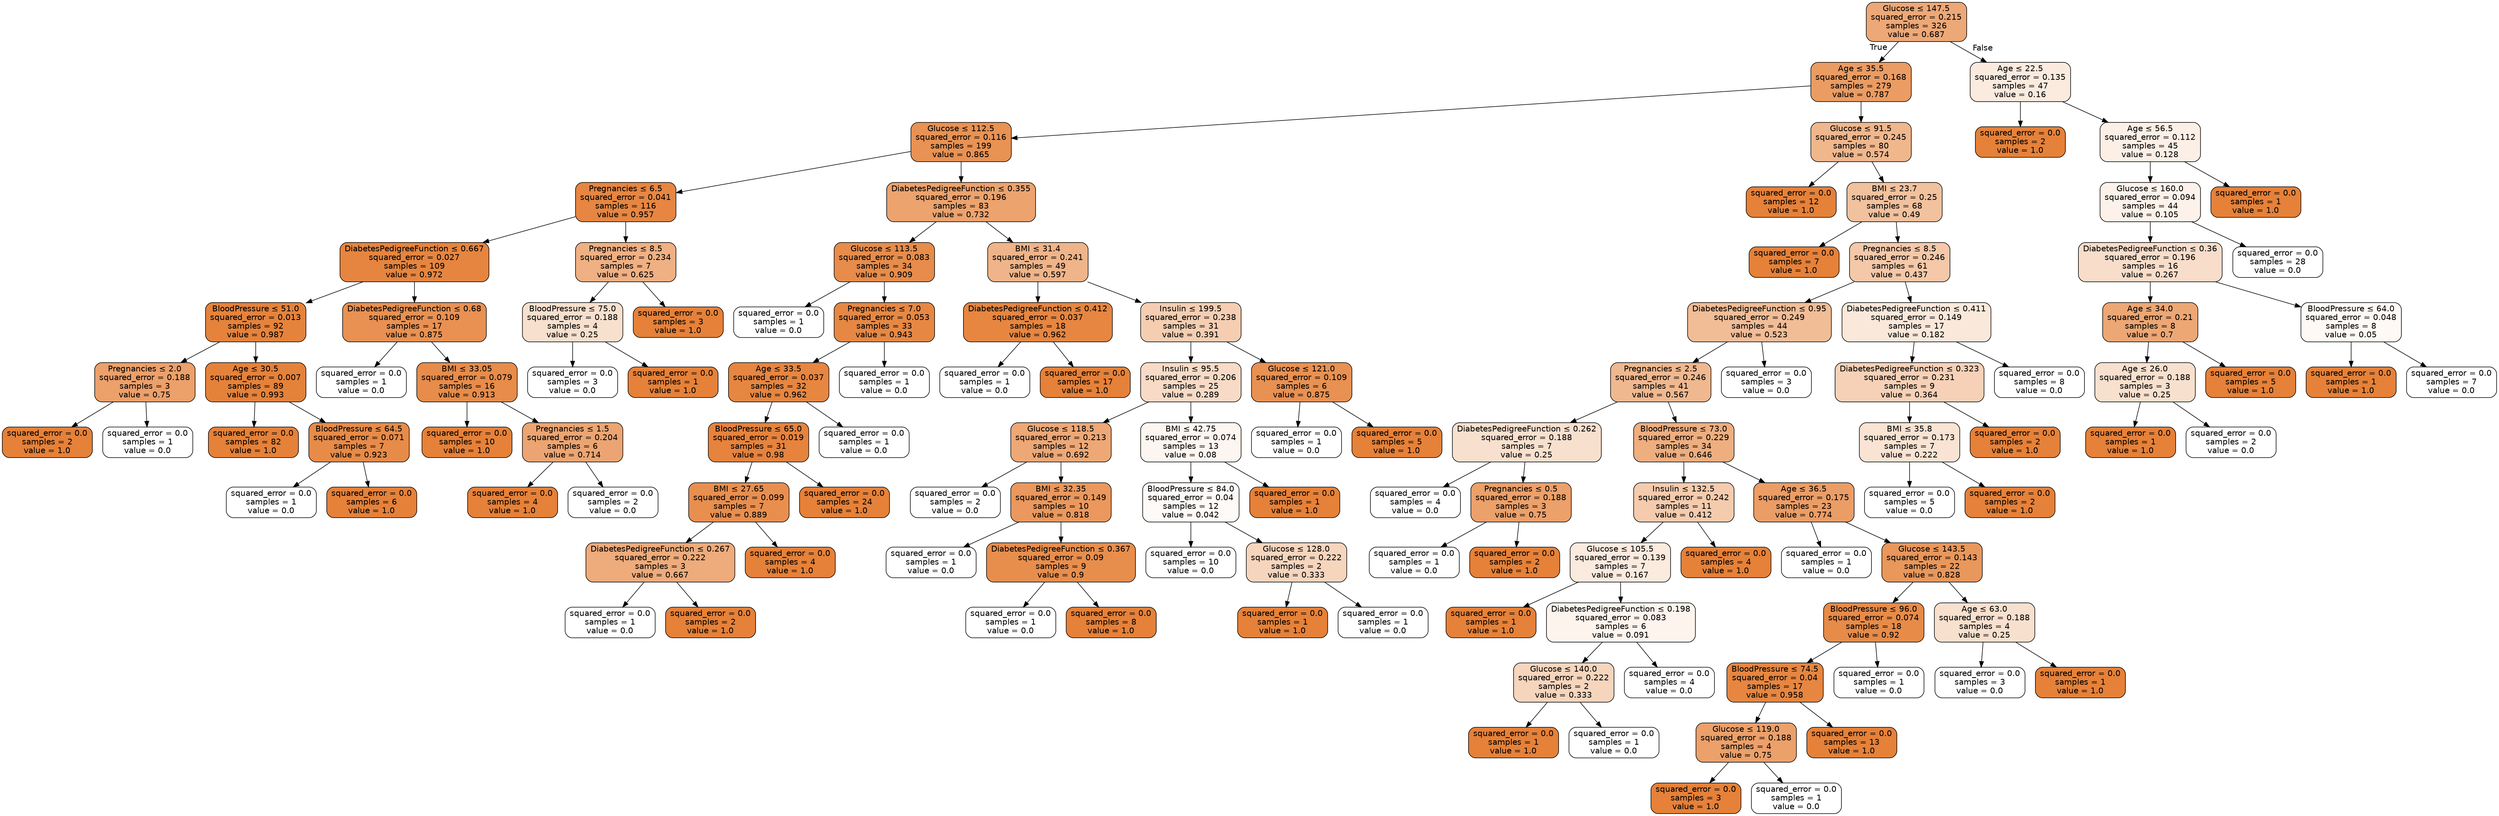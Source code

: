 digraph Tree {
node [shape=box, style="filled, rounded", color="black", fontname="helvetica"] ;
edge [fontname="helvetica"] ;
0 [label=<Glucose &le; 147.5<br/>squared_error = 0.215<br/>samples = 326<br/>value = 0.687>, fillcolor="#eda877"] ;
1 [label=<Age &le; 35.5<br/>squared_error = 0.168<br/>samples = 279<br/>value = 0.787>, fillcolor="#eb9c63"] ;
0 -> 1 [labeldistance=2.5, labelangle=45, headlabel="True"] ;
2 [label=<Glucose &le; 112.5<br/>squared_error = 0.116<br/>samples = 199<br/>value = 0.865>, fillcolor="#e89254"] ;
1 -> 2 ;
3 [label=<Pregnancies &le; 6.5<br/>squared_error = 0.041<br/>samples = 116<br/>value = 0.957>, fillcolor="#e68642"] ;
2 -> 3 ;
4 [label=<DiabetesPedigreeFunction &le; 0.667<br/>squared_error = 0.027<br/>samples = 109<br/>value = 0.972>, fillcolor="#e6853f"] ;
3 -> 4 ;
5 [label=<BloodPressure &le; 51.0<br/>squared_error = 0.013<br/>samples = 92<br/>value = 0.987>, fillcolor="#e5833c"] ;
4 -> 5 ;
6 [label=<Pregnancies &le; 2.0<br/>squared_error = 0.188<br/>samples = 3<br/>value = 0.75>, fillcolor="#eca06a"] ;
5 -> 6 ;
7 [label=<squared_error = 0.0<br/>samples = 2<br/>value = 1.0>, fillcolor="#e58139"] ;
6 -> 7 ;
8 [label=<squared_error = 0.0<br/>samples = 1<br/>value = 0.0>, fillcolor="#ffffff"] ;
6 -> 8 ;
9 [label=<Age &le; 30.5<br/>squared_error = 0.007<br/>samples = 89<br/>value = 0.993>, fillcolor="#e5823a"] ;
5 -> 9 ;
10 [label=<squared_error = 0.0<br/>samples = 82<br/>value = 1.0>, fillcolor="#e58139"] ;
9 -> 10 ;
11 [label=<BloodPressure &le; 64.5<br/>squared_error = 0.071<br/>samples = 7<br/>value = 0.923>, fillcolor="#e78b48"] ;
9 -> 11 ;
12 [label=<squared_error = 0.0<br/>samples = 1<br/>value = 0.0>, fillcolor="#ffffff"] ;
11 -> 12 ;
13 [label=<squared_error = 0.0<br/>samples = 6<br/>value = 1.0>, fillcolor="#e58139"] ;
11 -> 13 ;
14 [label=<DiabetesPedigreeFunction &le; 0.68<br/>squared_error = 0.109<br/>samples = 17<br/>value = 0.875>, fillcolor="#e89152"] ;
4 -> 14 ;
15 [label=<squared_error = 0.0<br/>samples = 1<br/>value = 0.0>, fillcolor="#ffffff"] ;
14 -> 15 ;
16 [label=<BMI &le; 33.05<br/>squared_error = 0.079<br/>samples = 16<br/>value = 0.913>, fillcolor="#e78c4a"] ;
14 -> 16 ;
17 [label=<squared_error = 0.0<br/>samples = 10<br/>value = 1.0>, fillcolor="#e58139"] ;
16 -> 17 ;
18 [label=<Pregnancies &le; 1.5<br/>squared_error = 0.204<br/>samples = 6<br/>value = 0.714>, fillcolor="#eca572"] ;
16 -> 18 ;
19 [label=<squared_error = 0.0<br/>samples = 4<br/>value = 1.0>, fillcolor="#e58139"] ;
18 -> 19 ;
20 [label=<squared_error = 0.0<br/>samples = 2<br/>value = 0.0>, fillcolor="#ffffff"] ;
18 -> 20 ;
21 [label=<Pregnancies &le; 8.5<br/>squared_error = 0.234<br/>samples = 7<br/>value = 0.625>, fillcolor="#efb083"] ;
3 -> 21 ;
22 [label=<BloodPressure &le; 75.0<br/>squared_error = 0.188<br/>samples = 4<br/>value = 0.25>, fillcolor="#f8e0ce"] ;
21 -> 22 ;
23 [label=<squared_error = 0.0<br/>samples = 3<br/>value = 0.0>, fillcolor="#ffffff"] ;
22 -> 23 ;
24 [label=<squared_error = 0.0<br/>samples = 1<br/>value = 1.0>, fillcolor="#e58139"] ;
22 -> 24 ;
25 [label=<squared_error = 0.0<br/>samples = 3<br/>value = 1.0>, fillcolor="#e58139"] ;
21 -> 25 ;
26 [label=<DiabetesPedigreeFunction &le; 0.355<br/>squared_error = 0.196<br/>samples = 83<br/>value = 0.732>, fillcolor="#eca36e"] ;
2 -> 26 ;
27 [label=<Glucose &le; 113.5<br/>squared_error = 0.083<br/>samples = 34<br/>value = 0.909>, fillcolor="#e78c4b"] ;
26 -> 27 ;
28 [label=<squared_error = 0.0<br/>samples = 1<br/>value = 0.0>, fillcolor="#ffffff"] ;
27 -> 28 ;
29 [label=<Pregnancies &le; 7.0<br/>squared_error = 0.053<br/>samples = 33<br/>value = 0.943>, fillcolor="#e68844"] ;
27 -> 29 ;
30 [label=<Age &le; 33.5<br/>squared_error = 0.037<br/>samples = 32<br/>value = 0.962>, fillcolor="#e68641"] ;
29 -> 30 ;
31 [label=<BloodPressure &le; 65.0<br/>squared_error = 0.019<br/>samples = 31<br/>value = 0.98>, fillcolor="#e6833d"] ;
30 -> 31 ;
32 [label=<BMI &le; 27.65<br/>squared_error = 0.099<br/>samples = 7<br/>value = 0.889>, fillcolor="#e88f4f"] ;
31 -> 32 ;
33 [label=<DiabetesPedigreeFunction &le; 0.267<br/>squared_error = 0.222<br/>samples = 3<br/>value = 0.667>, fillcolor="#eeab7b"] ;
32 -> 33 ;
34 [label=<squared_error = 0.0<br/>samples = 1<br/>value = 0.0>, fillcolor="#ffffff"] ;
33 -> 34 ;
35 [label=<squared_error = 0.0<br/>samples = 2<br/>value = 1.0>, fillcolor="#e58139"] ;
33 -> 35 ;
36 [label=<squared_error = 0.0<br/>samples = 4<br/>value = 1.0>, fillcolor="#e58139"] ;
32 -> 36 ;
37 [label=<squared_error = 0.0<br/>samples = 24<br/>value = 1.0>, fillcolor="#e58139"] ;
31 -> 37 ;
38 [label=<squared_error = 0.0<br/>samples = 1<br/>value = 0.0>, fillcolor="#ffffff"] ;
30 -> 38 ;
39 [label=<squared_error = 0.0<br/>samples = 1<br/>value = 0.0>, fillcolor="#ffffff"] ;
29 -> 39 ;
40 [label=<BMI &le; 31.4<br/>squared_error = 0.241<br/>samples = 49<br/>value = 0.597>, fillcolor="#efb489"] ;
26 -> 40 ;
41 [label=<DiabetesPedigreeFunction &le; 0.412<br/>squared_error = 0.037<br/>samples = 18<br/>value = 0.962>, fillcolor="#e68641"] ;
40 -> 41 ;
42 [label=<squared_error = 0.0<br/>samples = 1<br/>value = 0.0>, fillcolor="#ffffff"] ;
41 -> 42 ;
43 [label=<squared_error = 0.0<br/>samples = 17<br/>value = 1.0>, fillcolor="#e58139"] ;
41 -> 43 ;
44 [label=<Insulin &le; 199.5<br/>squared_error = 0.238<br/>samples = 31<br/>value = 0.391>, fillcolor="#f5ceb2"] ;
40 -> 44 ;
45 [label=<Insulin &le; 95.5<br/>squared_error = 0.206<br/>samples = 25<br/>value = 0.289>, fillcolor="#f7dbc6"] ;
44 -> 45 ;
46 [label=<Glucose &le; 118.5<br/>squared_error = 0.213<br/>samples = 12<br/>value = 0.692>, fillcolor="#eda876"] ;
45 -> 46 ;
47 [label=<squared_error = 0.0<br/>samples = 2<br/>value = 0.0>, fillcolor="#ffffff"] ;
46 -> 47 ;
48 [label=<BMI &le; 32.35<br/>squared_error = 0.149<br/>samples = 10<br/>value = 0.818>, fillcolor="#ea985d"] ;
46 -> 48 ;
49 [label=<squared_error = 0.0<br/>samples = 1<br/>value = 0.0>, fillcolor="#ffffff"] ;
48 -> 49 ;
50 [label=<DiabetesPedigreeFunction &le; 0.367<br/>squared_error = 0.09<br/>samples = 9<br/>value = 0.9>, fillcolor="#e88e4d"] ;
48 -> 50 ;
51 [label=<squared_error = 0.0<br/>samples = 1<br/>value = 0.0>, fillcolor="#ffffff"] ;
50 -> 51 ;
52 [label=<squared_error = 0.0<br/>samples = 8<br/>value = 1.0>, fillcolor="#e58139"] ;
50 -> 52 ;
53 [label=<BMI &le; 42.75<br/>squared_error = 0.074<br/>samples = 13<br/>value = 0.08>, fillcolor="#fdf5ef"] ;
45 -> 53 ;
54 [label=<BloodPressure &le; 84.0<br/>squared_error = 0.04<br/>samples = 12<br/>value = 0.042>, fillcolor="#fefaf7"] ;
53 -> 54 ;
55 [label=<squared_error = 0.0<br/>samples = 10<br/>value = 0.0>, fillcolor="#ffffff"] ;
54 -> 55 ;
56 [label=<Glucose &le; 128.0<br/>squared_error = 0.222<br/>samples = 2<br/>value = 0.333>, fillcolor="#f6d5bd"] ;
54 -> 56 ;
57 [label=<squared_error = 0.0<br/>samples = 1<br/>value = 1.0>, fillcolor="#e58139"] ;
56 -> 57 ;
58 [label=<squared_error = 0.0<br/>samples = 1<br/>value = 0.0>, fillcolor="#ffffff"] ;
56 -> 58 ;
59 [label=<squared_error = 0.0<br/>samples = 1<br/>value = 1.0>, fillcolor="#e58139"] ;
53 -> 59 ;
60 [label=<Glucose &le; 121.0<br/>squared_error = 0.109<br/>samples = 6<br/>value = 0.875>, fillcolor="#e89152"] ;
44 -> 60 ;
61 [label=<squared_error = 0.0<br/>samples = 1<br/>value = 0.0>, fillcolor="#ffffff"] ;
60 -> 61 ;
62 [label=<squared_error = 0.0<br/>samples = 5<br/>value = 1.0>, fillcolor="#e58139"] ;
60 -> 62 ;
63 [label=<Glucose &le; 91.5<br/>squared_error = 0.245<br/>samples = 80<br/>value = 0.574>, fillcolor="#f0b78d"] ;
1 -> 63 ;
64 [label=<squared_error = 0.0<br/>samples = 12<br/>value = 1.0>, fillcolor="#e58139"] ;
63 -> 64 ;
65 [label=<BMI &le; 23.7<br/>squared_error = 0.25<br/>samples = 68<br/>value = 0.49>, fillcolor="#f2c19e"] ;
63 -> 65 ;
66 [label=<squared_error = 0.0<br/>samples = 7<br/>value = 1.0>, fillcolor="#e58139"] ;
65 -> 66 ;
67 [label=<Pregnancies &le; 8.5<br/>squared_error = 0.246<br/>samples = 61<br/>value = 0.437>, fillcolor="#f4c8a9"] ;
65 -> 67 ;
68 [label=<DiabetesPedigreeFunction &le; 0.95<br/>squared_error = 0.249<br/>samples = 44<br/>value = 0.523>, fillcolor="#f1bd97"] ;
67 -> 68 ;
69 [label=<Pregnancies &le; 2.5<br/>squared_error = 0.246<br/>samples = 41<br/>value = 0.567>, fillcolor="#f0b88f"] ;
68 -> 69 ;
70 [label=<DiabetesPedigreeFunction &le; 0.262<br/>squared_error = 0.188<br/>samples = 7<br/>value = 0.25>, fillcolor="#f8e0ce"] ;
69 -> 70 ;
71 [label=<squared_error = 0.0<br/>samples = 4<br/>value = 0.0>, fillcolor="#ffffff"] ;
70 -> 71 ;
72 [label=<Pregnancies &le; 0.5<br/>squared_error = 0.188<br/>samples = 3<br/>value = 0.75>, fillcolor="#eca06a"] ;
70 -> 72 ;
73 [label=<squared_error = 0.0<br/>samples = 1<br/>value = 0.0>, fillcolor="#ffffff"] ;
72 -> 73 ;
74 [label=<squared_error = 0.0<br/>samples = 2<br/>value = 1.0>, fillcolor="#e58139"] ;
72 -> 74 ;
75 [label=<BloodPressure &le; 73.0<br/>squared_error = 0.229<br/>samples = 34<br/>value = 0.646>, fillcolor="#eeae7f"] ;
69 -> 75 ;
76 [label=<Insulin &le; 132.5<br/>squared_error = 0.242<br/>samples = 11<br/>value = 0.412>, fillcolor="#f4cbad"] ;
75 -> 76 ;
77 [label=<Glucose &le; 105.5<br/>squared_error = 0.139<br/>samples = 7<br/>value = 0.167>, fillcolor="#fbeade"] ;
76 -> 77 ;
78 [label=<squared_error = 0.0<br/>samples = 1<br/>value = 1.0>, fillcolor="#e58139"] ;
77 -> 78 ;
79 [label=<DiabetesPedigreeFunction &le; 0.198<br/>squared_error = 0.083<br/>samples = 6<br/>value = 0.091>, fillcolor="#fdf4ed"] ;
77 -> 79 ;
80 [label=<Glucose &le; 140.0<br/>squared_error = 0.222<br/>samples = 2<br/>value = 0.333>, fillcolor="#f6d5bd"] ;
79 -> 80 ;
81 [label=<squared_error = 0.0<br/>samples = 1<br/>value = 1.0>, fillcolor="#e58139"] ;
80 -> 81 ;
82 [label=<squared_error = 0.0<br/>samples = 1<br/>value = 0.0>, fillcolor="#ffffff"] ;
80 -> 82 ;
83 [label=<squared_error = 0.0<br/>samples = 4<br/>value = 0.0>, fillcolor="#ffffff"] ;
79 -> 83 ;
84 [label=<squared_error = 0.0<br/>samples = 4<br/>value = 1.0>, fillcolor="#e58139"] ;
76 -> 84 ;
85 [label=<Age &le; 36.5<br/>squared_error = 0.175<br/>samples = 23<br/>value = 0.774>, fillcolor="#eb9d66"] ;
75 -> 85 ;
86 [label=<squared_error = 0.0<br/>samples = 1<br/>value = 0.0>, fillcolor="#ffffff"] ;
85 -> 86 ;
87 [label=<Glucose &le; 143.5<br/>squared_error = 0.143<br/>samples = 22<br/>value = 0.828>, fillcolor="#e9975b"] ;
85 -> 87 ;
88 [label=<BloodPressure &le; 96.0<br/>squared_error = 0.074<br/>samples = 18<br/>value = 0.92>, fillcolor="#e78b49"] ;
87 -> 88 ;
89 [label=<BloodPressure &le; 74.5<br/>squared_error = 0.04<br/>samples = 17<br/>value = 0.958>, fillcolor="#e68641"] ;
88 -> 89 ;
90 [label=<Glucose &le; 119.0<br/>squared_error = 0.188<br/>samples = 4<br/>value = 0.75>, fillcolor="#eca06a"] ;
89 -> 90 ;
91 [label=<squared_error = 0.0<br/>samples = 3<br/>value = 1.0>, fillcolor="#e58139"] ;
90 -> 91 ;
92 [label=<squared_error = 0.0<br/>samples = 1<br/>value = 0.0>, fillcolor="#ffffff"] ;
90 -> 92 ;
93 [label=<squared_error = 0.0<br/>samples = 13<br/>value = 1.0>, fillcolor="#e58139"] ;
89 -> 93 ;
94 [label=<squared_error = 0.0<br/>samples = 1<br/>value = 0.0>, fillcolor="#ffffff"] ;
88 -> 94 ;
95 [label=<Age &le; 63.0<br/>squared_error = 0.188<br/>samples = 4<br/>value = 0.25>, fillcolor="#f8e0ce"] ;
87 -> 95 ;
96 [label=<squared_error = 0.0<br/>samples = 3<br/>value = 0.0>, fillcolor="#ffffff"] ;
95 -> 96 ;
97 [label=<squared_error = 0.0<br/>samples = 1<br/>value = 1.0>, fillcolor="#e58139"] ;
95 -> 97 ;
98 [label=<squared_error = 0.0<br/>samples = 3<br/>value = 0.0>, fillcolor="#ffffff"] ;
68 -> 98 ;
99 [label=<DiabetesPedigreeFunction &le; 0.411<br/>squared_error = 0.149<br/>samples = 17<br/>value = 0.182>, fillcolor="#fae8db"] ;
67 -> 99 ;
100 [label=<DiabetesPedigreeFunction &le; 0.323<br/>squared_error = 0.231<br/>samples = 9<br/>value = 0.364>, fillcolor="#f6d1b7"] ;
99 -> 100 ;
101 [label=<BMI &le; 35.8<br/>squared_error = 0.173<br/>samples = 7<br/>value = 0.222>, fillcolor="#f9e3d3"] ;
100 -> 101 ;
102 [label=<squared_error = 0.0<br/>samples = 5<br/>value = 0.0>, fillcolor="#ffffff"] ;
101 -> 102 ;
103 [label=<squared_error = 0.0<br/>samples = 2<br/>value = 1.0>, fillcolor="#e58139"] ;
101 -> 103 ;
104 [label=<squared_error = 0.0<br/>samples = 2<br/>value = 1.0>, fillcolor="#e58139"] ;
100 -> 104 ;
105 [label=<squared_error = 0.0<br/>samples = 8<br/>value = 0.0>, fillcolor="#ffffff"] ;
99 -> 105 ;
106 [label=<Age &le; 22.5<br/>squared_error = 0.135<br/>samples = 47<br/>value = 0.16>, fillcolor="#fbebdf"] ;
0 -> 106 [labeldistance=2.5, labelangle=-45, headlabel="False"] ;
107 [label=<squared_error = 0.0<br/>samples = 2<br/>value = 1.0>, fillcolor="#e58139"] ;
106 -> 107 ;
108 [label=<Age &le; 56.5<br/>squared_error = 0.112<br/>samples = 45<br/>value = 0.128>, fillcolor="#fcefe6"] ;
106 -> 108 ;
109 [label=<Glucose &le; 160.0<br/>squared_error = 0.094<br/>samples = 44<br/>value = 0.105>, fillcolor="#fcf2ea"] ;
108 -> 109 ;
110 [label=<DiabetesPedigreeFunction &le; 0.36<br/>squared_error = 0.196<br/>samples = 16<br/>value = 0.267>, fillcolor="#f8ddca"] ;
109 -> 110 ;
111 [label=<Age &le; 34.0<br/>squared_error = 0.21<br/>samples = 8<br/>value = 0.7>, fillcolor="#eda774"] ;
110 -> 111 ;
112 [label=<Age &le; 26.0<br/>squared_error = 0.188<br/>samples = 3<br/>value = 0.25>, fillcolor="#f8e0ce"] ;
111 -> 112 ;
113 [label=<squared_error = 0.0<br/>samples = 1<br/>value = 1.0>, fillcolor="#e58139"] ;
112 -> 113 ;
114 [label=<squared_error = 0.0<br/>samples = 2<br/>value = 0.0>, fillcolor="#ffffff"] ;
112 -> 114 ;
115 [label=<squared_error = 0.0<br/>samples = 5<br/>value = 1.0>, fillcolor="#e58139"] ;
111 -> 115 ;
116 [label=<BloodPressure &le; 64.0<br/>squared_error = 0.048<br/>samples = 8<br/>value = 0.05>, fillcolor="#fef9f5"] ;
110 -> 116 ;
117 [label=<squared_error = 0.0<br/>samples = 1<br/>value = 1.0>, fillcolor="#e58139"] ;
116 -> 117 ;
118 [label=<squared_error = 0.0<br/>samples = 7<br/>value = 0.0>, fillcolor="#ffffff"] ;
116 -> 118 ;
119 [label=<squared_error = 0.0<br/>samples = 28<br/>value = 0.0>, fillcolor="#ffffff"] ;
109 -> 119 ;
120 [label=<squared_error = 0.0<br/>samples = 1<br/>value = 1.0>, fillcolor="#e58139"] ;
108 -> 120 ;
}